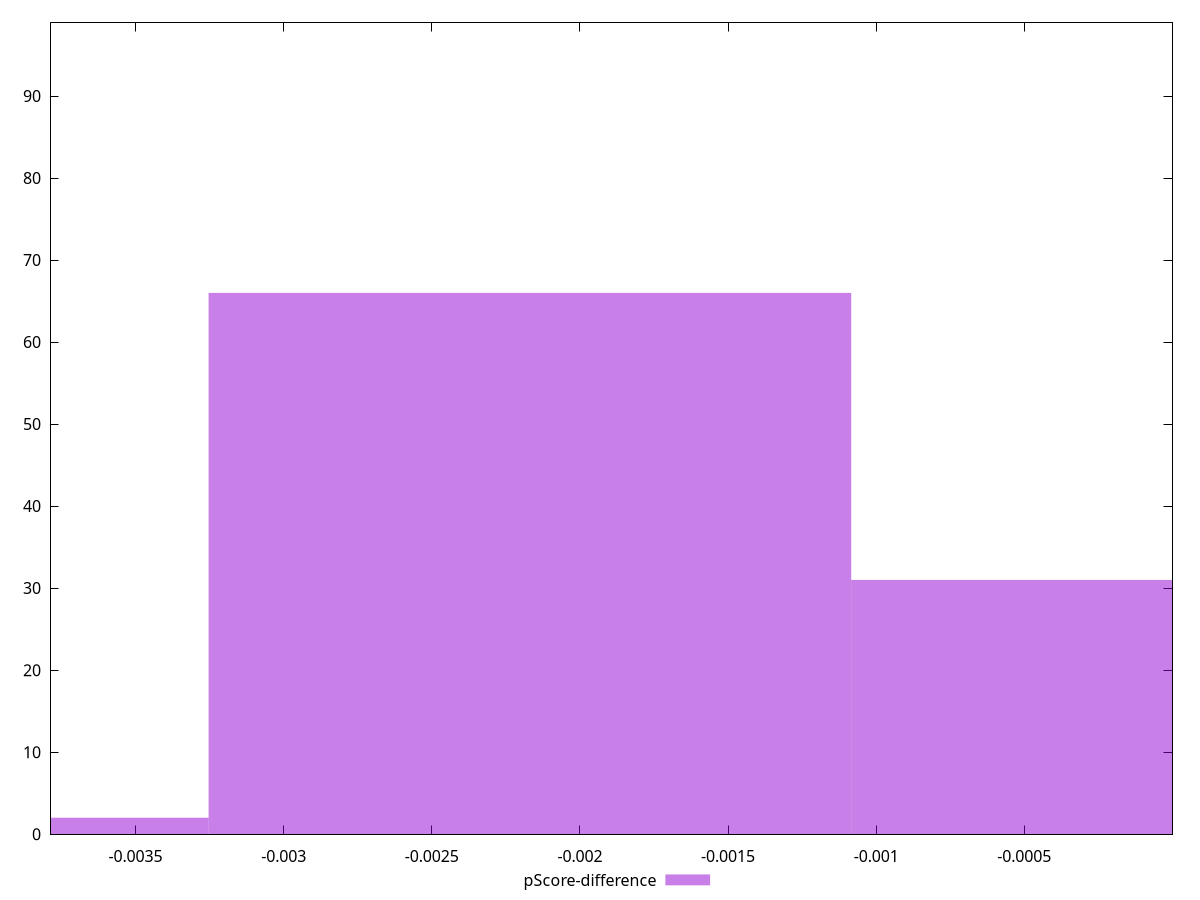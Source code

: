 reset

$pScoreDifference <<EOF
-0.002168925076018688 66
-0.004337850152037376 2
0 31
EOF

set key outside below
set boxwidth 0.002168925076018688
set xrange [-0.0037886449012848322:-3.478184318339572e-8]
set yrange [0:99]
set trange [0:99]
set style fill transparent solid 0.5 noborder
set terminal svg size 640, 490 enhanced background rgb 'white'
set output "report/report_00029_2021-02-24T13-36-40.390Z/cumulative-layout-shift/samples/card/pScore-difference/histogram.svg"

plot $pScoreDifference title "pScore-difference" with boxes

reset
